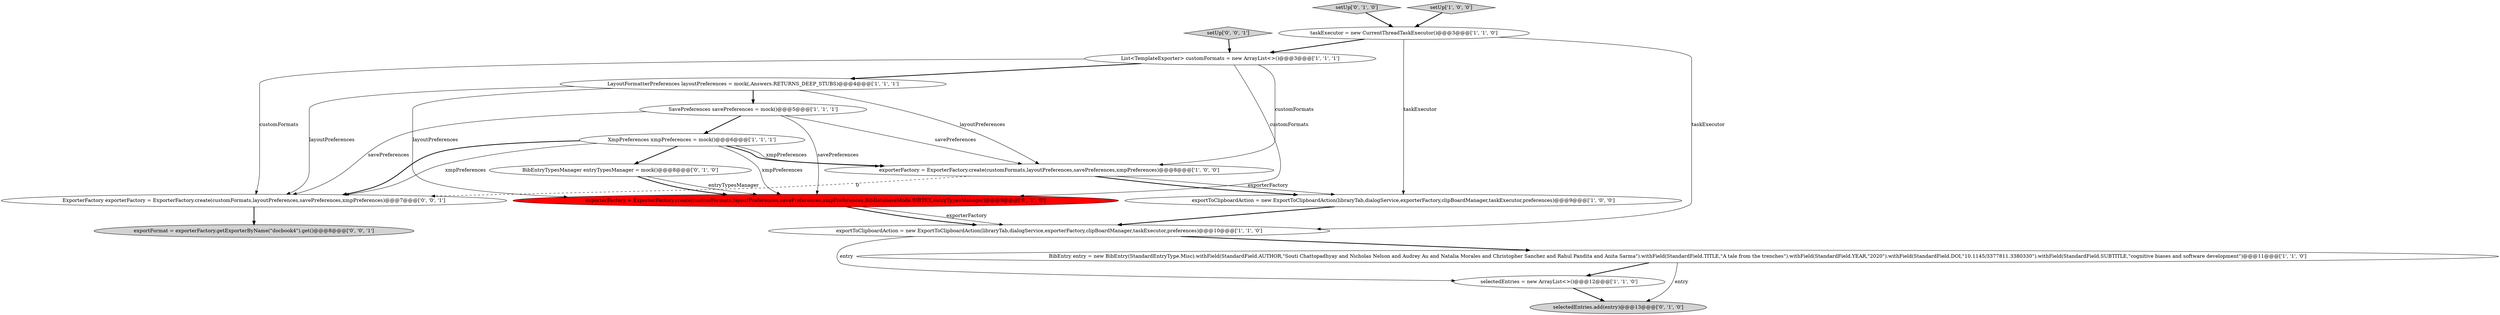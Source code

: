 digraph {
6 [style = filled, label = "selectedEntries = new ArrayList<>()@@@12@@@['1', '1', '0']", fillcolor = white, shape = ellipse image = "AAA0AAABBB1BBB"];
13 [style = filled, label = "setUp['0', '1', '0']", fillcolor = lightgray, shape = diamond image = "AAA0AAABBB2BBB"];
17 [style = filled, label = "setUp['0', '0', '1']", fillcolor = lightgray, shape = diamond image = "AAA0AAABBB3BBB"];
3 [style = filled, label = "taskExecutor = new CurrentThreadTaskExecutor()@@@3@@@['1', '1', '0']", fillcolor = white, shape = ellipse image = "AAA0AAABBB1BBB"];
8 [style = filled, label = "LayoutFormatterPreferences layoutPreferences = mock(,Answers.RETURNS_DEEP_STUBS)@@@4@@@['1', '1', '1']", fillcolor = white, shape = ellipse image = "AAA0AAABBB1BBB"];
11 [style = filled, label = "BibEntryTypesManager entryTypesManager = mock()@@@8@@@['0', '1', '0']", fillcolor = white, shape = ellipse image = "AAA0AAABBB2BBB"];
9 [style = filled, label = "exporterFactory = ExporterFactory.create(customFormats,layoutPreferences,savePreferences,xmpPreferences)@@@8@@@['1', '0', '0']", fillcolor = white, shape = ellipse image = "AAA0AAABBB1BBB"];
12 [style = filled, label = "selectedEntries.add(entry)@@@13@@@['0', '1', '0']", fillcolor = lightgray, shape = ellipse image = "AAA0AAABBB2BBB"];
10 [style = filled, label = "XmpPreferences xmpPreferences = mock()@@@6@@@['1', '1', '1']", fillcolor = white, shape = ellipse image = "AAA0AAABBB1BBB"];
2 [style = filled, label = "List<TemplateExporter> customFormats = new ArrayList<>()@@@3@@@['1', '1', '1']", fillcolor = white, shape = ellipse image = "AAA0AAABBB1BBB"];
14 [style = filled, label = "exporterFactory = ExporterFactory.create(customFormats,layoutPreferences,savePreferences,xmpPreferences,BibDatabaseMode.BIBTEX,entryTypesManager)@@@9@@@['0', '1', '0']", fillcolor = red, shape = ellipse image = "AAA1AAABBB2BBB"];
15 [style = filled, label = "ExporterFactory exporterFactory = ExporterFactory.create(customFormats,layoutPreferences,savePreferences,xmpPreferences)@@@7@@@['0', '0', '1']", fillcolor = white, shape = ellipse image = "AAA0AAABBB3BBB"];
4 [style = filled, label = "exportToClipboardAction = new ExportToClipboardAction(libraryTab,dialogService,exporterFactory,clipBoardManager,taskExecutor,preferences)@@@9@@@['1', '0', '0']", fillcolor = white, shape = ellipse image = "AAA0AAABBB1BBB"];
5 [style = filled, label = "exportToClipboardAction = new ExportToClipboardAction(libraryTab,dialogService,exporterFactory,clipBoardManager,taskExecutor,preferences)@@@10@@@['1', '1', '0']", fillcolor = white, shape = ellipse image = "AAA0AAABBB1BBB"];
1 [style = filled, label = "setUp['1', '0', '0']", fillcolor = lightgray, shape = diamond image = "AAA0AAABBB1BBB"];
16 [style = filled, label = "exportFormat = exporterFactory.getExporterByName(\"docbook4\").get()@@@8@@@['0', '0', '1']", fillcolor = lightgray, shape = ellipse image = "AAA0AAABBB3BBB"];
7 [style = filled, label = "SavePreferences savePreferences = mock()@@@5@@@['1', '1', '1']", fillcolor = white, shape = ellipse image = "AAA0AAABBB1BBB"];
0 [style = filled, label = "BibEntry entry = new BibEntry(StandardEntryType.Misc).withField(StandardField.AUTHOR,\"Souti Chattopadhyay and Nicholas Nelson and Audrey Au and Natalia Morales and Christopher Sanchez and Rahul Pandita and Anita Sarma\").withField(StandardField.TITLE,\"A tale from the trenches\").withField(StandardField.YEAR,\"2020\").withField(StandardField.DOI,\"10.1145/3377811.3380330\").withField(StandardField.SUBTITLE,\"cognitive biases and software development\")@@@11@@@['1', '1', '0']", fillcolor = white, shape = ellipse image = "AAA0AAABBB1BBB"];
10->14 [style = solid, label="xmpPreferences"];
10->15 [style = bold, label=""];
8->15 [style = solid, label="layoutPreferences"];
11->14 [style = bold, label=""];
7->10 [style = bold, label=""];
0->6 [style = bold, label=""];
7->9 [style = solid, label="savePreferences"];
9->4 [style = solid, label="exporterFactory"];
3->5 [style = solid, label="taskExecutor"];
9->4 [style = bold, label=""];
7->14 [style = solid, label="savePreferences"];
2->15 [style = solid, label="customFormats"];
1->3 [style = bold, label=""];
11->14 [style = solid, label="entryTypesManager"];
8->14 [style = solid, label="layoutPreferences"];
3->4 [style = solid, label="taskExecutor"];
15->16 [style = bold, label=""];
8->7 [style = bold, label=""];
5->6 [style = solid, label="entry"];
7->15 [style = solid, label="savePreferences"];
3->2 [style = bold, label=""];
5->0 [style = bold, label=""];
13->3 [style = bold, label=""];
17->2 [style = bold, label=""];
0->12 [style = solid, label="entry"];
10->9 [style = bold, label=""];
2->14 [style = solid, label="customFormats"];
10->9 [style = solid, label="xmpPreferences"];
14->5 [style = solid, label="exporterFactory"];
4->5 [style = bold, label=""];
10->15 [style = solid, label="xmpPreferences"];
6->12 [style = bold, label=""];
2->9 [style = solid, label="customFormats"];
2->8 [style = bold, label=""];
9->15 [style = dashed, label="0"];
14->5 [style = bold, label=""];
10->11 [style = bold, label=""];
8->9 [style = solid, label="layoutPreferences"];
}
